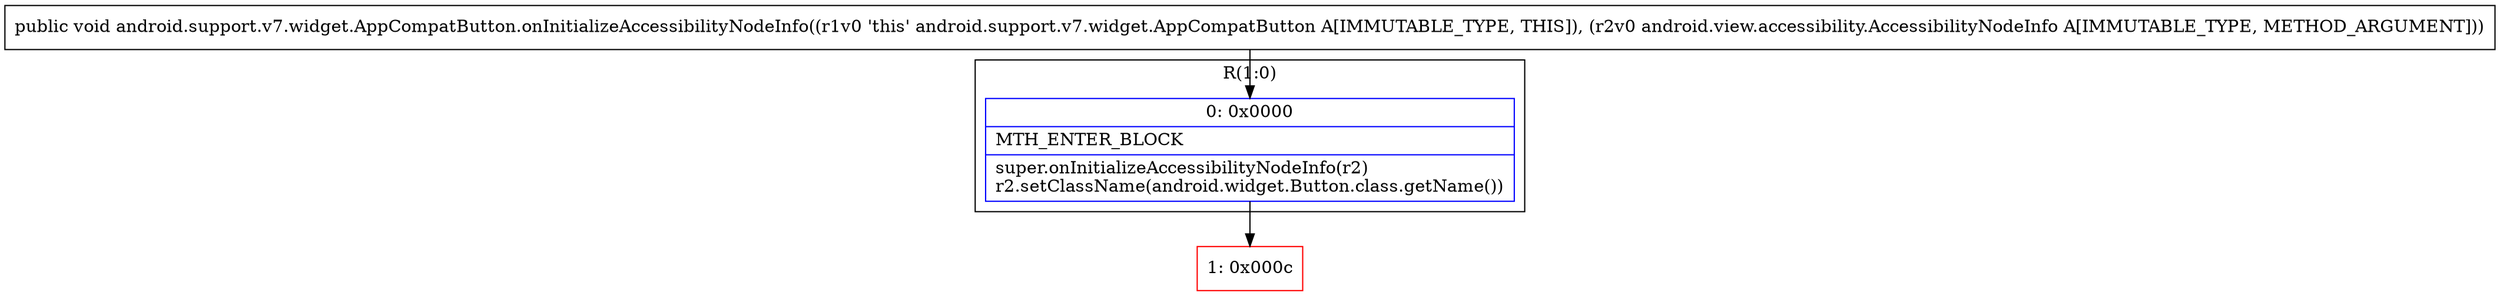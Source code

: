digraph "CFG forandroid.support.v7.widget.AppCompatButton.onInitializeAccessibilityNodeInfo(Landroid\/view\/accessibility\/AccessibilityNodeInfo;)V" {
subgraph cluster_Region_1279292576 {
label = "R(1:0)";
node [shape=record,color=blue];
Node_0 [shape=record,label="{0\:\ 0x0000|MTH_ENTER_BLOCK\l|super.onInitializeAccessibilityNodeInfo(r2)\lr2.setClassName(android.widget.Button.class.getName())\l}"];
}
Node_1 [shape=record,color=red,label="{1\:\ 0x000c}"];
MethodNode[shape=record,label="{public void android.support.v7.widget.AppCompatButton.onInitializeAccessibilityNodeInfo((r1v0 'this' android.support.v7.widget.AppCompatButton A[IMMUTABLE_TYPE, THIS]), (r2v0 android.view.accessibility.AccessibilityNodeInfo A[IMMUTABLE_TYPE, METHOD_ARGUMENT])) }"];
MethodNode -> Node_0;
Node_0 -> Node_1;
}

